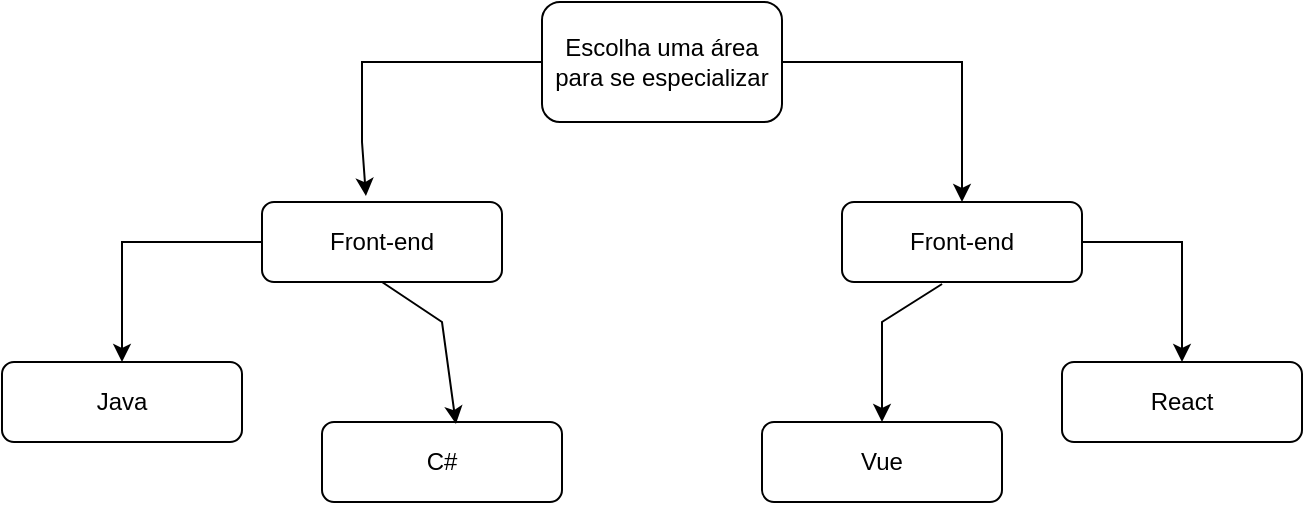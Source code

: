 <mxfile version="20.5.1" type="github">
  <diagram id="C5RBs43oDa-KdzZeNtuy" name="Page-1">
    <mxGraphModel dx="1381" dy="756" grid="1" gridSize="10" guides="1" tooltips="1" connect="1" arrows="1" fold="1" page="1" pageScale="1" pageWidth="827" pageHeight="1169" math="0" shadow="0">
      <root>
        <mxCell id="WIyWlLk6GJQsqaUBKTNV-0" />
        <mxCell id="WIyWlLk6GJQsqaUBKTNV-1" parent="WIyWlLk6GJQsqaUBKTNV-0" />
        <mxCell id="WIyWlLk6GJQsqaUBKTNV-7" value="Front-end" style="rounded=1;whiteSpace=wrap;html=1;fontSize=12;glass=0;strokeWidth=1;shadow=0;" parent="WIyWlLk6GJQsqaUBKTNV-1" vertex="1">
          <mxGeometry x="520" y="240" width="120" height="40" as="geometry" />
        </mxCell>
        <mxCell id="mK2emEiDUKSni9U5jfgv-1" value="Escolha uma área para se especializar" style="rounded=1;whiteSpace=wrap;html=1;" vertex="1" parent="WIyWlLk6GJQsqaUBKTNV-1">
          <mxGeometry x="370" y="140" width="120" height="60" as="geometry" />
        </mxCell>
        <mxCell id="mK2emEiDUKSni9U5jfgv-2" value="Front-end" style="rounded=1;whiteSpace=wrap;html=1;fontSize=12;glass=0;strokeWidth=1;shadow=0;" vertex="1" parent="WIyWlLk6GJQsqaUBKTNV-1">
          <mxGeometry x="230" y="240" width="120" height="40" as="geometry" />
        </mxCell>
        <mxCell id="mK2emEiDUKSni9U5jfgv-4" value="" style="endArrow=classic;html=1;rounded=0;exitX=1;exitY=0.5;exitDx=0;exitDy=0;entryX=0.5;entryY=0;entryDx=0;entryDy=0;" edge="1" parent="WIyWlLk6GJQsqaUBKTNV-1" source="mK2emEiDUKSni9U5jfgv-1" target="WIyWlLk6GJQsqaUBKTNV-7">
          <mxGeometry width="50" height="50" relative="1" as="geometry">
            <mxPoint x="390" y="410" as="sourcePoint" />
            <mxPoint x="430" y="360" as="targetPoint" />
            <Array as="points">
              <mxPoint x="580" y="170" />
              <mxPoint x="580" y="220" />
            </Array>
          </mxGeometry>
        </mxCell>
        <mxCell id="mK2emEiDUKSni9U5jfgv-5" value="" style="endArrow=classic;html=1;rounded=0;exitX=0;exitY=0.5;exitDx=0;exitDy=0;entryX=0.433;entryY=-0.075;entryDx=0;entryDy=0;entryPerimeter=0;" edge="1" parent="WIyWlLk6GJQsqaUBKTNV-1" source="mK2emEiDUKSni9U5jfgv-1" target="mK2emEiDUKSni9U5jfgv-2">
          <mxGeometry width="50" height="50" relative="1" as="geometry">
            <mxPoint x="140" y="170" as="sourcePoint" />
            <mxPoint x="230" y="240" as="targetPoint" />
            <Array as="points">
              <mxPoint x="280" y="170" />
              <mxPoint x="280" y="200" />
              <mxPoint x="280" y="210" />
            </Array>
          </mxGeometry>
        </mxCell>
        <mxCell id="mK2emEiDUKSni9U5jfgv-8" value="Vue" style="rounded=1;whiteSpace=wrap;html=1;fontSize=12;glass=0;strokeWidth=1;shadow=0;" vertex="1" parent="WIyWlLk6GJQsqaUBKTNV-1">
          <mxGeometry x="480" y="350" width="120" height="40" as="geometry" />
        </mxCell>
        <mxCell id="mK2emEiDUKSni9U5jfgv-9" value="React" style="rounded=1;whiteSpace=wrap;html=1;fontSize=12;glass=0;strokeWidth=1;shadow=0;" vertex="1" parent="WIyWlLk6GJQsqaUBKTNV-1">
          <mxGeometry x="630" y="320" width="120" height="40" as="geometry" />
        </mxCell>
        <mxCell id="mK2emEiDUKSni9U5jfgv-10" value="" style="endArrow=classic;html=1;rounded=0;exitX=1;exitY=0.5;exitDx=0;exitDy=0;entryX=0.5;entryY=0;entryDx=0;entryDy=0;" edge="1" parent="WIyWlLk6GJQsqaUBKTNV-1" source="WIyWlLk6GJQsqaUBKTNV-7">
          <mxGeometry width="50" height="50" relative="1" as="geometry">
            <mxPoint x="600" y="250" as="sourcePoint" />
            <mxPoint x="690" y="320" as="targetPoint" />
            <Array as="points">
              <mxPoint x="690" y="260" />
              <mxPoint x="690" y="300" />
            </Array>
          </mxGeometry>
        </mxCell>
        <mxCell id="mK2emEiDUKSni9U5jfgv-11" value="" style="endArrow=classic;html=1;rounded=0;exitX=0.417;exitY=1.025;exitDx=0;exitDy=0;entryX=0.5;entryY=0;entryDx=0;entryDy=0;exitPerimeter=0;" edge="1" parent="WIyWlLk6GJQsqaUBKTNV-1" source="WIyWlLk6GJQsqaUBKTNV-7" target="mK2emEiDUKSni9U5jfgv-8">
          <mxGeometry width="50" height="50" relative="1" as="geometry">
            <mxPoint x="390" y="280" as="sourcePoint" />
            <mxPoint x="480" y="350" as="targetPoint" />
            <Array as="points">
              <mxPoint x="540" y="300" />
              <mxPoint x="540" y="320" />
            </Array>
          </mxGeometry>
        </mxCell>
        <mxCell id="mK2emEiDUKSni9U5jfgv-12" value="C#" style="rounded=1;whiteSpace=wrap;html=1;fontSize=12;glass=0;strokeWidth=1;shadow=0;" vertex="1" parent="WIyWlLk6GJQsqaUBKTNV-1">
          <mxGeometry x="260" y="350" width="120" height="40" as="geometry" />
        </mxCell>
        <mxCell id="mK2emEiDUKSni9U5jfgv-13" value="Java" style="rounded=1;whiteSpace=wrap;html=1;fontSize=12;glass=0;strokeWidth=1;shadow=0;" vertex="1" parent="WIyWlLk6GJQsqaUBKTNV-1">
          <mxGeometry x="100" y="320" width="120" height="40" as="geometry" />
        </mxCell>
        <mxCell id="mK2emEiDUKSni9U5jfgv-14" value="" style="endArrow=classic;html=1;rounded=0;entryX=0.558;entryY=0.025;entryDx=0;entryDy=0;entryPerimeter=0;exitX=0.5;exitY=1;exitDx=0;exitDy=0;" edge="1" parent="WIyWlLk6GJQsqaUBKTNV-1" source="mK2emEiDUKSni9U5jfgv-2" target="mK2emEiDUKSni9U5jfgv-12">
          <mxGeometry width="50" height="50" relative="1" as="geometry">
            <mxPoint x="590" y="290" as="sourcePoint" />
            <mxPoint x="550" y="360" as="targetPoint" />
            <Array as="points">
              <mxPoint x="320" y="300" />
            </Array>
          </mxGeometry>
        </mxCell>
        <mxCell id="mK2emEiDUKSni9U5jfgv-15" value="" style="endArrow=classic;html=1;rounded=0;exitX=0;exitY=0.5;exitDx=0;exitDy=0;entryX=0.5;entryY=0;entryDx=0;entryDy=0;" edge="1" parent="WIyWlLk6GJQsqaUBKTNV-1" source="mK2emEiDUKSni9U5jfgv-2" target="mK2emEiDUKSni9U5jfgv-13">
          <mxGeometry width="50" height="50" relative="1" as="geometry">
            <mxPoint x="590.04" y="301" as="sourcePoint" />
            <mxPoint x="160" y="310" as="targetPoint" />
            <Array as="points">
              <mxPoint x="160" y="260" />
            </Array>
          </mxGeometry>
        </mxCell>
      </root>
    </mxGraphModel>
  </diagram>
</mxfile>
